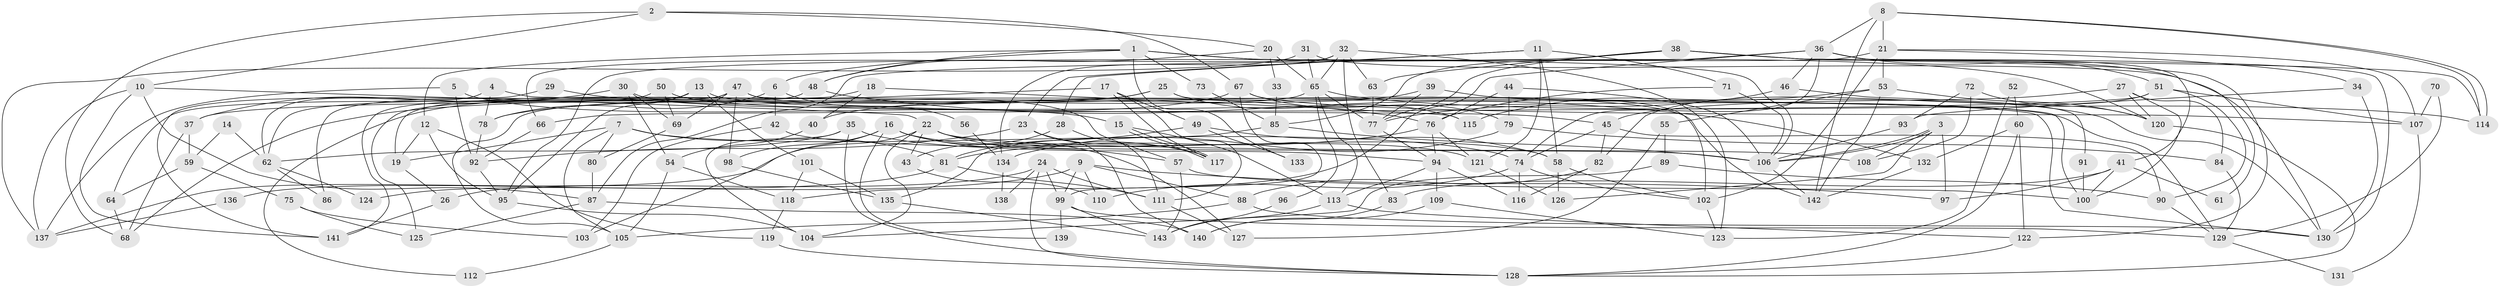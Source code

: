 // Generated by graph-tools (version 1.1) at 2025/11/02/27/25 16:11:19]
// undirected, 143 vertices, 286 edges
graph export_dot {
graph [start="1"]
  node [color=gray90,style=filled];
  1;
  2;
  3;
  4;
  5;
  6;
  7;
  8;
  9;
  10;
  11;
  12;
  13;
  14;
  15;
  16;
  17;
  18;
  19;
  20;
  21;
  22;
  23;
  24;
  25;
  26;
  27;
  28;
  29;
  30;
  31;
  32;
  33;
  34;
  35;
  36;
  37;
  38;
  39;
  40;
  41;
  42;
  43;
  44;
  45;
  46;
  47;
  48;
  49;
  50;
  51;
  52;
  53;
  54;
  55;
  56;
  57;
  58;
  59;
  60;
  61;
  62;
  63;
  64;
  65;
  66;
  67;
  68;
  69;
  70;
  71;
  72;
  73;
  74;
  75;
  76;
  77;
  78;
  79;
  80;
  81;
  82;
  83;
  84;
  85;
  86;
  87;
  88;
  89;
  90;
  91;
  92;
  93;
  94;
  95;
  96;
  97;
  98;
  99;
  100;
  101;
  102;
  103;
  104;
  105;
  106;
  107;
  108;
  109;
  110;
  111;
  112;
  113;
  114;
  115;
  116;
  117;
  118;
  119;
  120;
  121;
  122;
  123;
  124;
  125;
  126;
  127;
  128;
  129;
  130;
  131;
  132;
  133;
  134;
  135;
  136;
  137;
  138;
  139;
  140;
  141;
  142;
  143;
  1 -- 120;
  1 -- 106;
  1 -- 6;
  1 -- 12;
  1 -- 48;
  1 -- 73;
  1 -- 133;
  2 -- 20;
  2 -- 10;
  2 -- 67;
  2 -- 68;
  3 -- 106;
  3 -- 106;
  3 -- 108;
  3 -- 97;
  3 -- 126;
  4 -- 62;
  4 -- 130;
  4 -- 78;
  5 -- 92;
  5 -- 15;
  5 -- 137;
  6 -- 78;
  6 -- 42;
  6 -- 56;
  7 -- 81;
  7 -- 19;
  7 -- 74;
  7 -- 80;
  7 -- 105;
  8 -- 114;
  8 -- 114;
  8 -- 36;
  8 -- 21;
  8 -- 142;
  9 -- 99;
  9 -- 88;
  9 -- 97;
  9 -- 110;
  9 -- 124;
  10 -- 87;
  10 -- 22;
  10 -- 137;
  10 -- 141;
  11 -- 58;
  11 -- 23;
  11 -- 28;
  11 -- 71;
  11 -- 121;
  12 -- 95;
  12 -- 19;
  12 -- 119;
  13 -- 95;
  13 -- 45;
  13 -- 62;
  13 -- 101;
  14 -- 62;
  14 -- 59;
  15 -- 113;
  15 -- 117;
  15 -- 117;
  16 -- 98;
  16 -- 121;
  16 -- 103;
  16 -- 117;
  16 -- 127;
  16 -- 139;
  17 -- 68;
  17 -- 117;
  17 -- 49;
  17 -- 111;
  18 -- 115;
  18 -- 19;
  18 -- 40;
  19 -- 26;
  20 -- 65;
  20 -- 48;
  20 -- 33;
  21 -- 102;
  21 -- 34;
  21 -- 53;
  21 -- 95;
  21 -- 107;
  22 -- 43;
  22 -- 137;
  22 -- 57;
  22 -- 58;
  22 -- 104;
  22 -- 108;
  23 -- 117;
  23 -- 92;
  23 -- 140;
  24 -- 99;
  24 -- 111;
  24 -- 26;
  24 -- 128;
  24 -- 138;
  25 -- 37;
  25 -- 78;
  25 -- 102;
  25 -- 115;
  26 -- 141;
  27 -- 100;
  27 -- 120;
  27 -- 45;
  27 -- 84;
  28 -- 111;
  28 -- 43;
  29 -- 141;
  29 -- 76;
  30 -- 54;
  30 -- 57;
  30 -- 37;
  30 -- 69;
  31 -- 65;
  31 -- 137;
  31 -- 130;
  32 -- 123;
  32 -- 65;
  32 -- 63;
  32 -- 66;
  32 -- 83;
  32 -- 134;
  33 -- 85;
  34 -- 130;
  34 -- 93;
  35 -- 94;
  35 -- 128;
  35 -- 62;
  35 -- 104;
  36 -- 74;
  36 -- 118;
  36 -- 41;
  36 -- 46;
  36 -- 51;
  36 -- 85;
  36 -- 114;
  37 -- 59;
  37 -- 68;
  38 -- 77;
  38 -- 122;
  38 -- 61;
  38 -- 63;
  38 -- 87;
  38 -- 130;
  39 -- 130;
  39 -- 77;
  39 -- 40;
  40 -- 54;
  41 -- 97;
  41 -- 61;
  41 -- 83;
  41 -- 100;
  42 -- 106;
  42 -- 103;
  43 -- 110;
  44 -- 106;
  44 -- 76;
  44 -- 79;
  45 -- 74;
  45 -- 82;
  45 -- 90;
  46 -- 77;
  46 -- 91;
  47 -- 142;
  47 -- 69;
  47 -- 86;
  47 -- 98;
  47 -- 100;
  47 -- 141;
  48 -- 132;
  48 -- 125;
  49 -- 58;
  49 -- 81;
  49 -- 133;
  50 -- 69;
  50 -- 129;
  50 -- 64;
  51 -- 107;
  51 -- 66;
  51 -- 82;
  51 -- 90;
  52 -- 123;
  52 -- 60;
  53 -- 142;
  53 -- 55;
  53 -- 115;
  53 -- 120;
  54 -- 105;
  54 -- 118;
  55 -- 89;
  55 -- 127;
  56 -- 134;
  57 -- 100;
  57 -- 143;
  58 -- 102;
  58 -- 126;
  59 -- 64;
  59 -- 75;
  60 -- 122;
  60 -- 128;
  60 -- 132;
  62 -- 86;
  62 -- 124;
  63 -- 77;
  64 -- 68;
  65 -- 105;
  65 -- 114;
  65 -- 77;
  65 -- 96;
  65 -- 113;
  66 -- 92;
  67 -- 99;
  67 -- 79;
  67 -- 107;
  67 -- 112;
  69 -- 80;
  70 -- 129;
  70 -- 107;
  71 -- 76;
  71 -- 106;
  72 -- 120;
  72 -- 93;
  72 -- 108;
  73 -- 85;
  74 -- 116;
  74 -- 102;
  74 -- 110;
  75 -- 125;
  75 -- 103;
  76 -- 81;
  76 -- 121;
  76 -- 94;
  77 -- 94;
  78 -- 92;
  79 -- 84;
  79 -- 134;
  80 -- 87;
  81 -- 111;
  81 -- 136;
  82 -- 88;
  82 -- 116;
  83 -- 140;
  84 -- 129;
  85 -- 106;
  85 -- 135;
  87 -- 140;
  87 -- 125;
  88 -- 130;
  88 -- 105;
  89 -- 90;
  89 -- 104;
  90 -- 129;
  91 -- 100;
  92 -- 95;
  93 -- 106;
  94 -- 109;
  94 -- 113;
  94 -- 116;
  95 -- 104;
  96 -- 143;
  98 -- 135;
  99 -- 143;
  99 -- 129;
  99 -- 139;
  101 -- 135;
  101 -- 118;
  102 -- 123;
  105 -- 112;
  106 -- 142;
  107 -- 131;
  109 -- 140;
  109 -- 123;
  111 -- 127;
  113 -- 122;
  113 -- 143;
  118 -- 119;
  119 -- 128;
  120 -- 128;
  121 -- 126;
  122 -- 128;
  129 -- 131;
  132 -- 142;
  134 -- 138;
  135 -- 143;
  136 -- 137;
}
